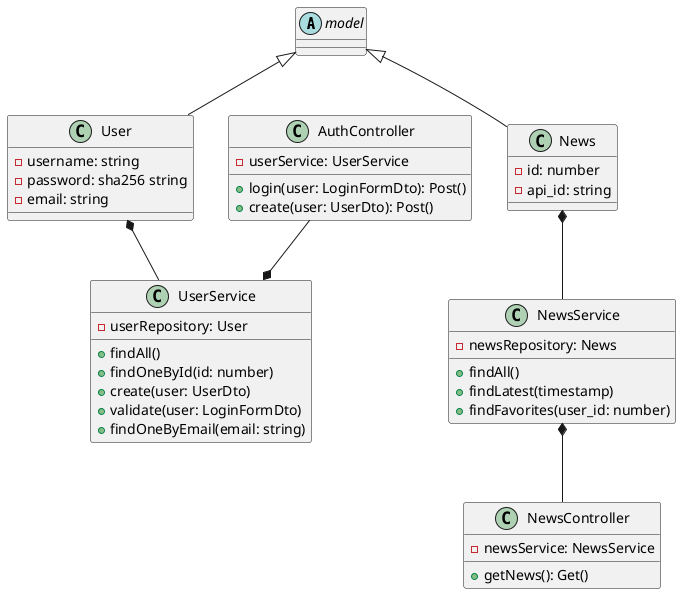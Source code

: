 ```plantuml
@startuml
abstract class model
class User {
  -username: string
  -password: sha256 string
  -email: string
}
class News{
  -id: number
  -api_id: string
}

model <|-- News
model <|-- User

class NewsService{
  -newsRepository: News
  +findAll()
  +findLatest(timestamp)
  +findFavorites(user_id: number)
}

News *-- NewsService

class UserService{
  -userRepository: User
  +findAll()
  +findOneById(id: number)
  +create(user: UserDto)
  +validate(user: LoginFormDto)
  +findOneByEmail(email: string)
}

User *-- UserService

class NewsController{
  -newsService: NewsService
  +getNews(): Get()
}

NewsService *-- NewsController

class AuthController{
  -userService: UserService
  +login(user: LoginFormDto): Post()
  +create(user: UserDto): Post()
}

AuthController -down-* UserService
@enduml
```

```plantuml
@startuml
Package interfaces{
  interface UserDto{
    +username: string
    +email: string
    +password: sha256 string
  }
  interface LoginDto{
    +email: string
    +password: sha256 string
  }

}

@enduml
```